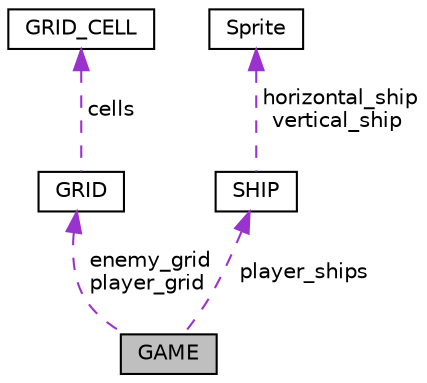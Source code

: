 digraph "GAME"
{
 // LATEX_PDF_SIZE
  edge [fontname="Helvetica",fontsize="10",labelfontname="Helvetica",labelfontsize="10"];
  node [fontname="Helvetica",fontsize="10",shape=record];
  Node1 [label="GAME",height=0.2,width=0.4,color="black", fillcolor="grey75", style="filled", fontcolor="black",tooltip="Structure representing the game."];
  Node2 -> Node1 [dir="back",color="darkorchid3",fontsize="10",style="dashed",label=" enemy_grid\nplayer_grid" ];
  Node2 [label="GRID",height=0.2,width=0.4,color="black", fillcolor="white", style="filled",URL="$struct_g_r_i_d.html",tooltip="Structure representing the game grid."];
  Node3 -> Node2 [dir="back",color="darkorchid3",fontsize="10",style="dashed",label=" cells" ];
  Node3 [label="GRID_CELL",height=0.2,width=0.4,color="black", fillcolor="white", style="filled",URL="$struct_g_r_i_d___c_e_l_l.html",tooltip="Structure representing a cell in the game grid."];
  Node4 -> Node1 [dir="back",color="darkorchid3",fontsize="10",style="dashed",label=" player_ships" ];
  Node4 [label="SHIP",height=0.2,width=0.4,color="black", fillcolor="white", style="filled",URL="$struct_s_h_i_p.html",tooltip="Structure representing a ship."];
  Node5 -> Node4 [dir="back",color="darkorchid3",fontsize="10",style="dashed",label=" horizontal_ship\nvertical_ship" ];
  Node5 [label="Sprite",height=0.2,width=0.4,color="black", fillcolor="white", style="filled",URL="$struct_sprite.html",tooltip="Structure representing a sprite."];
}
